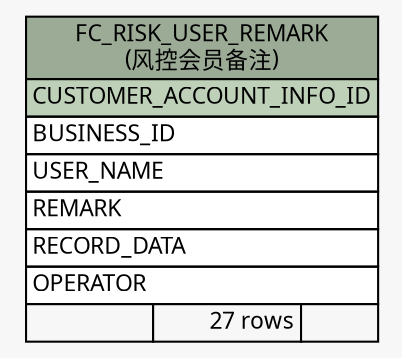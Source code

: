 // dot 2.26.0 on Linux 2.6.32-504.8.1.el6.x86_64
// SchemaSpy rev Unknown
digraph "FC_RISK_USER_REMARK" {
  graph [
    rankdir="RL"
    bgcolor="#f7f7f7"
    nodesep="0.18"
    ranksep="0.46"
    fontname="Microsoft YaHei"
    fontsize="11"
  ];
  node [
    fontname="Microsoft YaHei"
    fontsize="11"
    shape="plaintext"
  ];
  edge [
    arrowsize="0.8"
  ];
  "FC_RISK_USER_REMARK" [
    label=<
    <TABLE BORDER="0" CELLBORDER="1" CELLSPACING="0" BGCOLOR="#ffffff">
      <TR><TD COLSPAN="3" BGCOLOR="#9bab96" ALIGN="CENTER">FC_RISK_USER_REMARK<br/>(风控会员备注)</TD></TR>
      <TR><TD PORT="CUSTOMER_ACCOUNT_INFO_ID" COLSPAN="3" BGCOLOR="#bed1b8" ALIGN="LEFT">CUSTOMER_ACCOUNT_INFO_ID</TD></TR>
      <TR><TD PORT="BUSINESS_ID" COLSPAN="3" ALIGN="LEFT">BUSINESS_ID</TD></TR>
      <TR><TD PORT="USER_NAME" COLSPAN="3" ALIGN="LEFT">USER_NAME</TD></TR>
      <TR><TD PORT="REMARK" COLSPAN="3" ALIGN="LEFT">REMARK</TD></TR>
      <TR><TD PORT="RECORD_DATA" COLSPAN="3" ALIGN="LEFT">RECORD_DATA</TD></TR>
      <TR><TD PORT="OPERATOR" COLSPAN="3" ALIGN="LEFT">OPERATOR</TD></TR>
      <TR><TD ALIGN="LEFT" BGCOLOR="#f7f7f7">  </TD><TD ALIGN="RIGHT" BGCOLOR="#f7f7f7">27 rows</TD><TD ALIGN="RIGHT" BGCOLOR="#f7f7f7">  </TD></TR>
    </TABLE>>
    URL="tables/FC_RISK_USER_REMARK.html"
    tooltip="FC_RISK_USER_REMARK"
  ];
}
